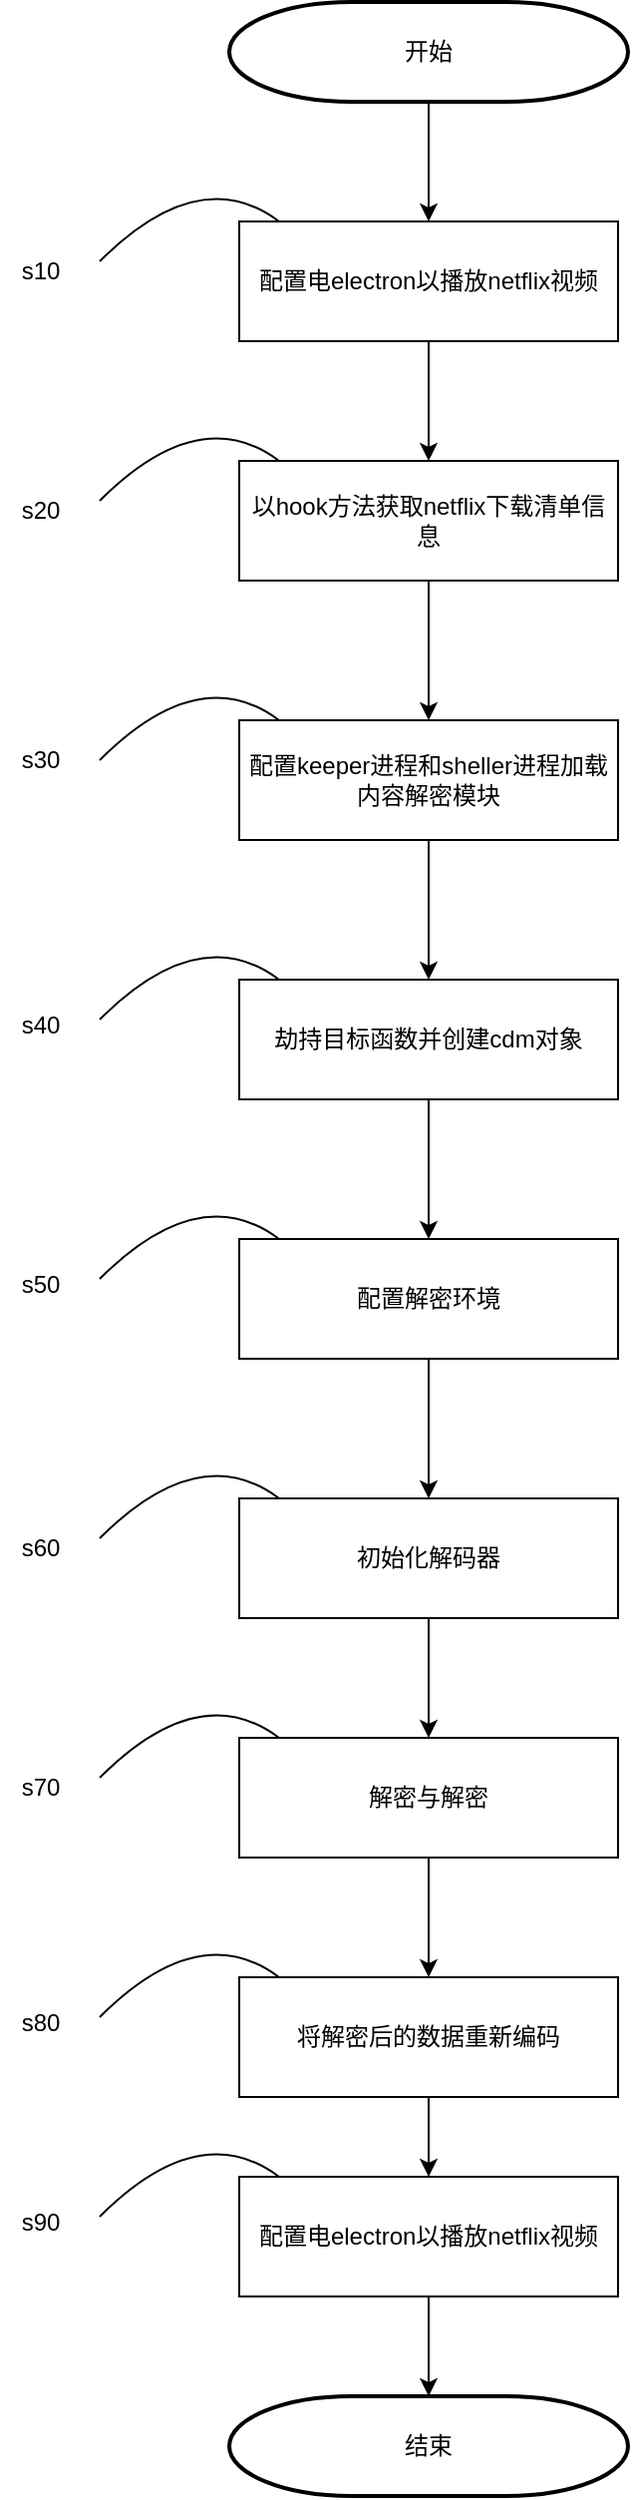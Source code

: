 <mxfile version="21.7.2" type="device">
  <diagram name="第 1 页" id="nj4yM5WieRtM9qvCM9WV">
    <mxGraphModel dx="2074" dy="1118" grid="1" gridSize="10" guides="1" tooltips="1" connect="1" arrows="1" fold="1" page="1" pageScale="1" pageWidth="827" pageHeight="1169" math="0" shadow="0">
      <root>
        <mxCell id="0" />
        <mxCell id="1" parent="0" />
        <mxCell id="UAI4r0o5IVfVRAqkjup6-32" style="edgeStyle=orthogonalEdgeStyle;curved=1;rounded=0;orthogonalLoop=1;jettySize=auto;html=1;exitX=0.5;exitY=1;exitDx=0;exitDy=0;exitPerimeter=0;entryX=0.5;entryY=0;entryDx=0;entryDy=0;" edge="1" parent="1" source="UAI4r0o5IVfVRAqkjup6-1" target="UAI4r0o5IVfVRAqkjup6-2">
          <mxGeometry relative="1" as="geometry" />
        </mxCell>
        <mxCell id="UAI4r0o5IVfVRAqkjup6-1" value="&lt;font style=&quot;vertical-align: inherit;&quot;&gt;&lt;font style=&quot;vertical-align: inherit;&quot;&gt;开始&lt;/font&gt;&lt;/font&gt;" style="strokeWidth=2;html=1;shape=mxgraph.flowchart.terminator;whiteSpace=wrap;" vertex="1" parent="1">
          <mxGeometry x="335" y="190" width="200" height="50" as="geometry" />
        </mxCell>
        <mxCell id="UAI4r0o5IVfVRAqkjup6-33" style="edgeStyle=orthogonalEdgeStyle;curved=1;rounded=0;orthogonalLoop=1;jettySize=auto;html=1;entryX=0.5;entryY=0;entryDx=0;entryDy=0;" edge="1" parent="1" source="UAI4r0o5IVfVRAqkjup6-2" target="UAI4r0o5IVfVRAqkjup6-6">
          <mxGeometry relative="1" as="geometry" />
        </mxCell>
        <mxCell id="UAI4r0o5IVfVRAqkjup6-2" value="&lt;font style=&quot;vertical-align: inherit;&quot;&gt;&lt;font style=&quot;vertical-align: inherit;&quot;&gt;&lt;font style=&quot;vertical-align: inherit;&quot;&gt;&lt;font style=&quot;vertical-align: inherit;&quot;&gt;配置电electron以播放netflix视频&lt;/font&gt;&lt;/font&gt;&lt;/font&gt;&lt;/font&gt;" style="rounded=0;whiteSpace=wrap;html=1;" vertex="1" parent="1">
          <mxGeometry x="340" y="300" width="190" height="60" as="geometry" />
        </mxCell>
        <mxCell id="UAI4r0o5IVfVRAqkjup6-5" value="" style="endArrow=none;html=1;rounded=0;curved=1;" edge="1" parent="1">
          <mxGeometry width="50" height="50" relative="1" as="geometry">
            <mxPoint x="270" y="320" as="sourcePoint" />
            <mxPoint x="360" y="300" as="targetPoint" />
            <Array as="points">
              <mxPoint x="320" y="270" />
            </Array>
          </mxGeometry>
        </mxCell>
        <mxCell id="UAI4r0o5IVfVRAqkjup6-34" style="edgeStyle=orthogonalEdgeStyle;curved=1;rounded=0;orthogonalLoop=1;jettySize=auto;html=1;exitX=0.5;exitY=1;exitDx=0;exitDy=0;" edge="1" parent="1" source="UAI4r0o5IVfVRAqkjup6-6" target="UAI4r0o5IVfVRAqkjup6-8">
          <mxGeometry relative="1" as="geometry" />
        </mxCell>
        <mxCell id="UAI4r0o5IVfVRAqkjup6-6" value="&lt;font style=&quot;vertical-align: inherit;&quot;&gt;&lt;font style=&quot;vertical-align: inherit;&quot;&gt;&lt;font style=&quot;vertical-align: inherit;&quot;&gt;&lt;font style=&quot;vertical-align: inherit;&quot;&gt;以hook方法获取netflix下载清单信息&lt;/font&gt;&lt;/font&gt;&lt;/font&gt;&lt;/font&gt;" style="rounded=0;whiteSpace=wrap;html=1;" vertex="1" parent="1">
          <mxGeometry x="340" y="420" width="190" height="60" as="geometry" />
        </mxCell>
        <mxCell id="UAI4r0o5IVfVRAqkjup6-7" value="" style="endArrow=none;html=1;rounded=0;curved=1;" edge="1" parent="1">
          <mxGeometry width="50" height="50" relative="1" as="geometry">
            <mxPoint x="270" y="440" as="sourcePoint" />
            <mxPoint x="360" y="420" as="targetPoint" />
            <Array as="points">
              <mxPoint x="320" y="390" />
            </Array>
          </mxGeometry>
        </mxCell>
        <mxCell id="UAI4r0o5IVfVRAqkjup6-35" style="edgeStyle=orthogonalEdgeStyle;curved=1;rounded=0;orthogonalLoop=1;jettySize=auto;html=1;entryX=0.5;entryY=0;entryDx=0;entryDy=0;" edge="1" parent="1" source="UAI4r0o5IVfVRAqkjup6-8" target="UAI4r0o5IVfVRAqkjup6-10">
          <mxGeometry relative="1" as="geometry" />
        </mxCell>
        <mxCell id="UAI4r0o5IVfVRAqkjup6-8" value="&lt;font style=&quot;vertical-align: inherit;&quot;&gt;&lt;font style=&quot;vertical-align: inherit;&quot;&gt;&lt;font style=&quot;vertical-align: inherit;&quot;&gt;&lt;font style=&quot;vertical-align: inherit;&quot;&gt;&lt;font style=&quot;vertical-align: inherit;&quot;&gt;&lt;font style=&quot;vertical-align: inherit;&quot;&gt;&lt;font style=&quot;vertical-align: inherit;&quot;&gt;&lt;font style=&quot;vertical-align: inherit;&quot;&gt;配置keeper进程和sheller进程加载内容解密模块&lt;/font&gt;&lt;/font&gt;&lt;/font&gt;&lt;/font&gt;&lt;/font&gt;&lt;/font&gt;&lt;/font&gt;&lt;/font&gt;" style="rounded=0;whiteSpace=wrap;html=1;" vertex="1" parent="1">
          <mxGeometry x="340" y="550" width="190" height="60" as="geometry" />
        </mxCell>
        <mxCell id="UAI4r0o5IVfVRAqkjup6-9" value="" style="endArrow=none;html=1;rounded=0;curved=1;" edge="1" parent="1">
          <mxGeometry width="50" height="50" relative="1" as="geometry">
            <mxPoint x="270" y="570" as="sourcePoint" />
            <mxPoint x="360" y="550" as="targetPoint" />
            <Array as="points">
              <mxPoint x="320" y="520" />
            </Array>
          </mxGeometry>
        </mxCell>
        <mxCell id="UAI4r0o5IVfVRAqkjup6-36" style="edgeStyle=orthogonalEdgeStyle;curved=1;rounded=0;orthogonalLoop=1;jettySize=auto;html=1;entryX=0.5;entryY=0;entryDx=0;entryDy=0;" edge="1" parent="1" source="UAI4r0o5IVfVRAqkjup6-10" target="UAI4r0o5IVfVRAqkjup6-12">
          <mxGeometry relative="1" as="geometry" />
        </mxCell>
        <mxCell id="UAI4r0o5IVfVRAqkjup6-10" value="&lt;font style=&quot;vertical-align: inherit;&quot;&gt;&lt;font style=&quot;vertical-align: inherit;&quot;&gt;&lt;font style=&quot;vertical-align: inherit;&quot;&gt;&lt;font style=&quot;vertical-align: inherit;&quot;&gt;&lt;font style=&quot;vertical-align: inherit;&quot;&gt;&lt;font style=&quot;vertical-align: inherit;&quot;&gt;&lt;font style=&quot;vertical-align: inherit;&quot;&gt;&lt;font style=&quot;vertical-align: inherit;&quot;&gt;劫持目标函数并创建cdm对象&lt;/font&gt;&lt;/font&gt;&lt;/font&gt;&lt;/font&gt;&lt;/font&gt;&lt;/font&gt;&lt;/font&gt;&lt;/font&gt;" style="rounded=0;whiteSpace=wrap;html=1;" vertex="1" parent="1">
          <mxGeometry x="340" y="680" width="190" height="60" as="geometry" />
        </mxCell>
        <mxCell id="UAI4r0o5IVfVRAqkjup6-11" value="" style="endArrow=none;html=1;rounded=0;curved=1;" edge="1" parent="1">
          <mxGeometry width="50" height="50" relative="1" as="geometry">
            <mxPoint x="270" y="700" as="sourcePoint" />
            <mxPoint x="360" y="680" as="targetPoint" />
            <Array as="points">
              <mxPoint x="320" y="650" />
            </Array>
          </mxGeometry>
        </mxCell>
        <mxCell id="UAI4r0o5IVfVRAqkjup6-37" style="edgeStyle=orthogonalEdgeStyle;curved=1;rounded=0;orthogonalLoop=1;jettySize=auto;html=1;" edge="1" parent="1" source="UAI4r0o5IVfVRAqkjup6-12" target="UAI4r0o5IVfVRAqkjup6-14">
          <mxGeometry relative="1" as="geometry" />
        </mxCell>
        <mxCell id="UAI4r0o5IVfVRAqkjup6-12" value="&lt;font style=&quot;vertical-align: inherit;&quot;&gt;&lt;font style=&quot;vertical-align: inherit;&quot;&gt;&lt;font style=&quot;vertical-align: inherit;&quot;&gt;&lt;font style=&quot;vertical-align: inherit;&quot;&gt;&lt;font style=&quot;vertical-align: inherit;&quot;&gt;&lt;font style=&quot;vertical-align: inherit;&quot;&gt;&lt;font style=&quot;vertical-align: inherit;&quot;&gt;&lt;font style=&quot;vertical-align: inherit;&quot;&gt;配置解密环境&lt;/font&gt;&lt;/font&gt;&lt;/font&gt;&lt;/font&gt;&lt;/font&gt;&lt;/font&gt;&lt;/font&gt;&lt;/font&gt;" style="rounded=0;whiteSpace=wrap;html=1;" vertex="1" parent="1">
          <mxGeometry x="340" y="810" width="190" height="60" as="geometry" />
        </mxCell>
        <mxCell id="UAI4r0o5IVfVRAqkjup6-13" value="" style="endArrow=none;html=1;rounded=0;curved=1;" edge="1" parent="1">
          <mxGeometry width="50" height="50" relative="1" as="geometry">
            <mxPoint x="270" y="830" as="sourcePoint" />
            <mxPoint x="360" y="810" as="targetPoint" />
            <Array as="points">
              <mxPoint x="320" y="780" />
            </Array>
          </mxGeometry>
        </mxCell>
        <mxCell id="UAI4r0o5IVfVRAqkjup6-38" style="edgeStyle=orthogonalEdgeStyle;curved=1;rounded=0;orthogonalLoop=1;jettySize=auto;html=1;" edge="1" parent="1" source="UAI4r0o5IVfVRAqkjup6-14" target="UAI4r0o5IVfVRAqkjup6-16">
          <mxGeometry relative="1" as="geometry" />
        </mxCell>
        <mxCell id="UAI4r0o5IVfVRAqkjup6-14" value="&lt;font style=&quot;vertical-align: inherit;&quot;&gt;&lt;font style=&quot;vertical-align: inherit;&quot;&gt;&lt;font style=&quot;vertical-align: inherit;&quot;&gt;&lt;font style=&quot;vertical-align: inherit;&quot;&gt;&lt;font style=&quot;vertical-align: inherit;&quot;&gt;&lt;font style=&quot;vertical-align: inherit;&quot;&gt;初始化解码器&lt;/font&gt;&lt;/font&gt;&lt;/font&gt;&lt;/font&gt;&lt;/font&gt;&lt;/font&gt;" style="rounded=0;whiteSpace=wrap;html=1;" vertex="1" parent="1">
          <mxGeometry x="340" y="940" width="190" height="60" as="geometry" />
        </mxCell>
        <mxCell id="UAI4r0o5IVfVRAqkjup6-15" value="" style="endArrow=none;html=1;rounded=0;curved=1;" edge="1" parent="1">
          <mxGeometry width="50" height="50" relative="1" as="geometry">
            <mxPoint x="270" y="960" as="sourcePoint" />
            <mxPoint x="360" y="940" as="targetPoint" />
            <Array as="points">
              <mxPoint x="320" y="910" />
            </Array>
          </mxGeometry>
        </mxCell>
        <mxCell id="UAI4r0o5IVfVRAqkjup6-39" style="edgeStyle=orthogonalEdgeStyle;curved=1;rounded=0;orthogonalLoop=1;jettySize=auto;html=1;entryX=0.5;entryY=0;entryDx=0;entryDy=0;" edge="1" parent="1" source="UAI4r0o5IVfVRAqkjup6-16" target="UAI4r0o5IVfVRAqkjup6-18">
          <mxGeometry relative="1" as="geometry" />
        </mxCell>
        <mxCell id="UAI4r0o5IVfVRAqkjup6-16" value="&lt;font style=&quot;vertical-align: inherit;&quot;&gt;&lt;font style=&quot;vertical-align: inherit;&quot;&gt;&lt;font style=&quot;vertical-align: inherit;&quot;&gt;&lt;font style=&quot;vertical-align: inherit;&quot;&gt;&lt;font style=&quot;vertical-align: inherit;&quot;&gt;&lt;font style=&quot;vertical-align: inherit;&quot;&gt;解密与解密&lt;/font&gt;&lt;/font&gt;&lt;/font&gt;&lt;/font&gt;&lt;/font&gt;&lt;/font&gt;" style="rounded=0;whiteSpace=wrap;html=1;" vertex="1" parent="1">
          <mxGeometry x="340" y="1060" width="190" height="60" as="geometry" />
        </mxCell>
        <mxCell id="UAI4r0o5IVfVRAqkjup6-17" value="" style="endArrow=none;html=1;rounded=0;curved=1;" edge="1" parent="1">
          <mxGeometry width="50" height="50" relative="1" as="geometry">
            <mxPoint x="270" y="1080" as="sourcePoint" />
            <mxPoint x="360" y="1060" as="targetPoint" />
            <Array as="points">
              <mxPoint x="320" y="1030" />
            </Array>
          </mxGeometry>
        </mxCell>
        <mxCell id="UAI4r0o5IVfVRAqkjup6-40" style="edgeStyle=orthogonalEdgeStyle;curved=1;rounded=0;orthogonalLoop=1;jettySize=auto;html=1;entryX=0.5;entryY=0;entryDx=0;entryDy=0;" edge="1" parent="1" source="UAI4r0o5IVfVRAqkjup6-18" target="UAI4r0o5IVfVRAqkjup6-29">
          <mxGeometry relative="1" as="geometry" />
        </mxCell>
        <mxCell id="UAI4r0o5IVfVRAqkjup6-18" value="&lt;font style=&quot;vertical-align: inherit;&quot;&gt;&lt;font style=&quot;vertical-align: inherit;&quot;&gt;&lt;font style=&quot;vertical-align: inherit;&quot;&gt;&lt;font style=&quot;vertical-align: inherit;&quot;&gt;&lt;font style=&quot;vertical-align: inherit;&quot;&gt;&lt;font style=&quot;vertical-align: inherit;&quot;&gt;将解密后的数据重新编码&lt;/font&gt;&lt;/font&gt;&lt;/font&gt;&lt;/font&gt;&lt;/font&gt;&lt;/font&gt;" style="rounded=0;whiteSpace=wrap;html=1;" vertex="1" parent="1">
          <mxGeometry x="340" y="1180" width="190" height="60" as="geometry" />
        </mxCell>
        <mxCell id="UAI4r0o5IVfVRAqkjup6-19" value="" style="endArrow=none;html=1;rounded=0;curved=1;" edge="1" parent="1">
          <mxGeometry width="50" height="50" relative="1" as="geometry">
            <mxPoint x="270" y="1200" as="sourcePoint" />
            <mxPoint x="360" y="1180" as="targetPoint" />
            <Array as="points">
              <mxPoint x="320" y="1150" />
            </Array>
          </mxGeometry>
        </mxCell>
        <mxCell id="UAI4r0o5IVfVRAqkjup6-20" value="&lt;font style=&quot;vertical-align: inherit;&quot;&gt;&lt;font style=&quot;vertical-align: inherit;&quot;&gt;&lt;font style=&quot;vertical-align: inherit;&quot;&gt;&lt;font style=&quot;vertical-align: inherit;&quot;&gt;结束&lt;/font&gt;&lt;/font&gt;&lt;/font&gt;&lt;/font&gt;" style="strokeWidth=2;html=1;shape=mxgraph.flowchart.terminator;whiteSpace=wrap;" vertex="1" parent="1">
          <mxGeometry x="335" y="1390" width="200" height="50" as="geometry" />
        </mxCell>
        <mxCell id="UAI4r0o5IVfVRAqkjup6-21" value="&lt;font style=&quot;vertical-align: inherit;&quot;&gt;&lt;font style=&quot;vertical-align: inherit;&quot;&gt;s10&lt;/font&gt;&lt;/font&gt;" style="text;html=1;align=center;verticalAlign=middle;resizable=0;points=[];autosize=1;strokeColor=none;fillColor=none;" vertex="1" parent="1">
          <mxGeometry x="220" y="310" width="40" height="30" as="geometry" />
        </mxCell>
        <mxCell id="UAI4r0o5IVfVRAqkjup6-22" value="&lt;font style=&quot;vertical-align: inherit;&quot;&gt;&lt;font style=&quot;vertical-align: inherit;&quot;&gt;&lt;font style=&quot;vertical-align: inherit;&quot;&gt;&lt;font style=&quot;vertical-align: inherit;&quot;&gt;s20&lt;/font&gt;&lt;/font&gt;&lt;/font&gt;&lt;/font&gt;" style="text;html=1;align=center;verticalAlign=middle;resizable=0;points=[];autosize=1;strokeColor=none;fillColor=none;" vertex="1" parent="1">
          <mxGeometry x="220" y="430" width="40" height="30" as="geometry" />
        </mxCell>
        <mxCell id="UAI4r0o5IVfVRAqkjup6-23" value="&lt;font style=&quot;vertical-align: inherit;&quot;&gt;&lt;font style=&quot;vertical-align: inherit;&quot;&gt;s30&lt;/font&gt;&lt;/font&gt;" style="text;html=1;align=center;verticalAlign=middle;resizable=0;points=[];autosize=1;strokeColor=none;fillColor=none;" vertex="1" parent="1">
          <mxGeometry x="220" y="555" width="40" height="30" as="geometry" />
        </mxCell>
        <mxCell id="UAI4r0o5IVfVRAqkjup6-24" value="&lt;font style=&quot;vertical-align: inherit;&quot;&gt;&lt;font style=&quot;vertical-align: inherit;&quot;&gt;s40&lt;/font&gt;&lt;/font&gt;" style="text;html=1;align=center;verticalAlign=middle;resizable=0;points=[];autosize=1;strokeColor=none;fillColor=none;" vertex="1" parent="1">
          <mxGeometry x="220" y="688" width="40" height="30" as="geometry" />
        </mxCell>
        <mxCell id="UAI4r0o5IVfVRAqkjup6-25" value="&lt;font style=&quot;vertical-align: inherit;&quot;&gt;&lt;font style=&quot;vertical-align: inherit;&quot;&gt;s50&lt;/font&gt;&lt;/font&gt;" style="text;html=1;align=center;verticalAlign=middle;resizable=0;points=[];autosize=1;strokeColor=none;fillColor=none;" vertex="1" parent="1">
          <mxGeometry x="220" y="818" width="40" height="30" as="geometry" />
        </mxCell>
        <mxCell id="UAI4r0o5IVfVRAqkjup6-26" value="&lt;font style=&quot;vertical-align: inherit;&quot;&gt;&lt;font style=&quot;vertical-align: inherit;&quot;&gt;&lt;font style=&quot;vertical-align: inherit;&quot;&gt;&lt;font style=&quot;vertical-align: inherit;&quot;&gt;s60&lt;/font&gt;&lt;/font&gt;&lt;/font&gt;&lt;/font&gt;" style="text;html=1;align=center;verticalAlign=middle;resizable=0;points=[];autosize=1;strokeColor=none;fillColor=none;" vertex="1" parent="1">
          <mxGeometry x="220" y="950" width="40" height="30" as="geometry" />
        </mxCell>
        <mxCell id="UAI4r0o5IVfVRAqkjup6-27" value="&lt;font style=&quot;vertical-align: inherit;&quot;&gt;&lt;font style=&quot;vertical-align: inherit;&quot;&gt;&lt;font style=&quot;vertical-align: inherit;&quot;&gt;&lt;font style=&quot;vertical-align: inherit;&quot;&gt;s70&lt;/font&gt;&lt;/font&gt;&lt;/font&gt;&lt;/font&gt;" style="text;html=1;align=center;verticalAlign=middle;resizable=0;points=[];autosize=1;strokeColor=none;fillColor=none;" vertex="1" parent="1">
          <mxGeometry x="220" y="1070" width="40" height="30" as="geometry" />
        </mxCell>
        <mxCell id="UAI4r0o5IVfVRAqkjup6-28" value="&lt;font style=&quot;vertical-align: inherit;&quot;&gt;&lt;font style=&quot;vertical-align: inherit;&quot;&gt;s80&lt;/font&gt;&lt;/font&gt;" style="text;html=1;align=center;verticalAlign=middle;resizable=0;points=[];autosize=1;strokeColor=none;fillColor=none;" vertex="1" parent="1">
          <mxGeometry x="220" y="1188" width="40" height="30" as="geometry" />
        </mxCell>
        <mxCell id="UAI4r0o5IVfVRAqkjup6-41" style="edgeStyle=orthogonalEdgeStyle;curved=1;rounded=0;orthogonalLoop=1;jettySize=auto;html=1;" edge="1" parent="1" source="UAI4r0o5IVfVRAqkjup6-29" target="UAI4r0o5IVfVRAqkjup6-20">
          <mxGeometry relative="1" as="geometry" />
        </mxCell>
        <mxCell id="UAI4r0o5IVfVRAqkjup6-29" value="&lt;font style=&quot;vertical-align: inherit;&quot;&gt;&lt;font style=&quot;vertical-align: inherit;&quot;&gt;&lt;font style=&quot;vertical-align: inherit;&quot;&gt;&lt;font style=&quot;vertical-align: inherit;&quot;&gt;配置电electron以播放netflix视频&lt;/font&gt;&lt;/font&gt;&lt;/font&gt;&lt;/font&gt;" style="rounded=0;whiteSpace=wrap;html=1;" vertex="1" parent="1">
          <mxGeometry x="340" y="1280" width="190" height="60" as="geometry" />
        </mxCell>
        <mxCell id="UAI4r0o5IVfVRAqkjup6-30" value="" style="endArrow=none;html=1;rounded=0;curved=1;" edge="1" parent="1">
          <mxGeometry width="50" height="50" relative="1" as="geometry">
            <mxPoint x="270" y="1300" as="sourcePoint" />
            <mxPoint x="360" y="1280" as="targetPoint" />
            <Array as="points">
              <mxPoint x="320" y="1250" />
            </Array>
          </mxGeometry>
        </mxCell>
        <mxCell id="UAI4r0o5IVfVRAqkjup6-31" value="&lt;font style=&quot;vertical-align: inherit;&quot;&gt;&lt;font style=&quot;vertical-align: inherit;&quot;&gt;&lt;font style=&quot;vertical-align: inherit;&quot;&gt;&lt;font style=&quot;vertical-align: inherit;&quot;&gt;s90&lt;/font&gt;&lt;/font&gt;&lt;/font&gt;&lt;/font&gt;" style="text;html=1;align=center;verticalAlign=middle;resizable=0;points=[];autosize=1;strokeColor=none;fillColor=none;" vertex="1" parent="1">
          <mxGeometry x="220" y="1288" width="40" height="30" as="geometry" />
        </mxCell>
      </root>
    </mxGraphModel>
  </diagram>
</mxfile>
